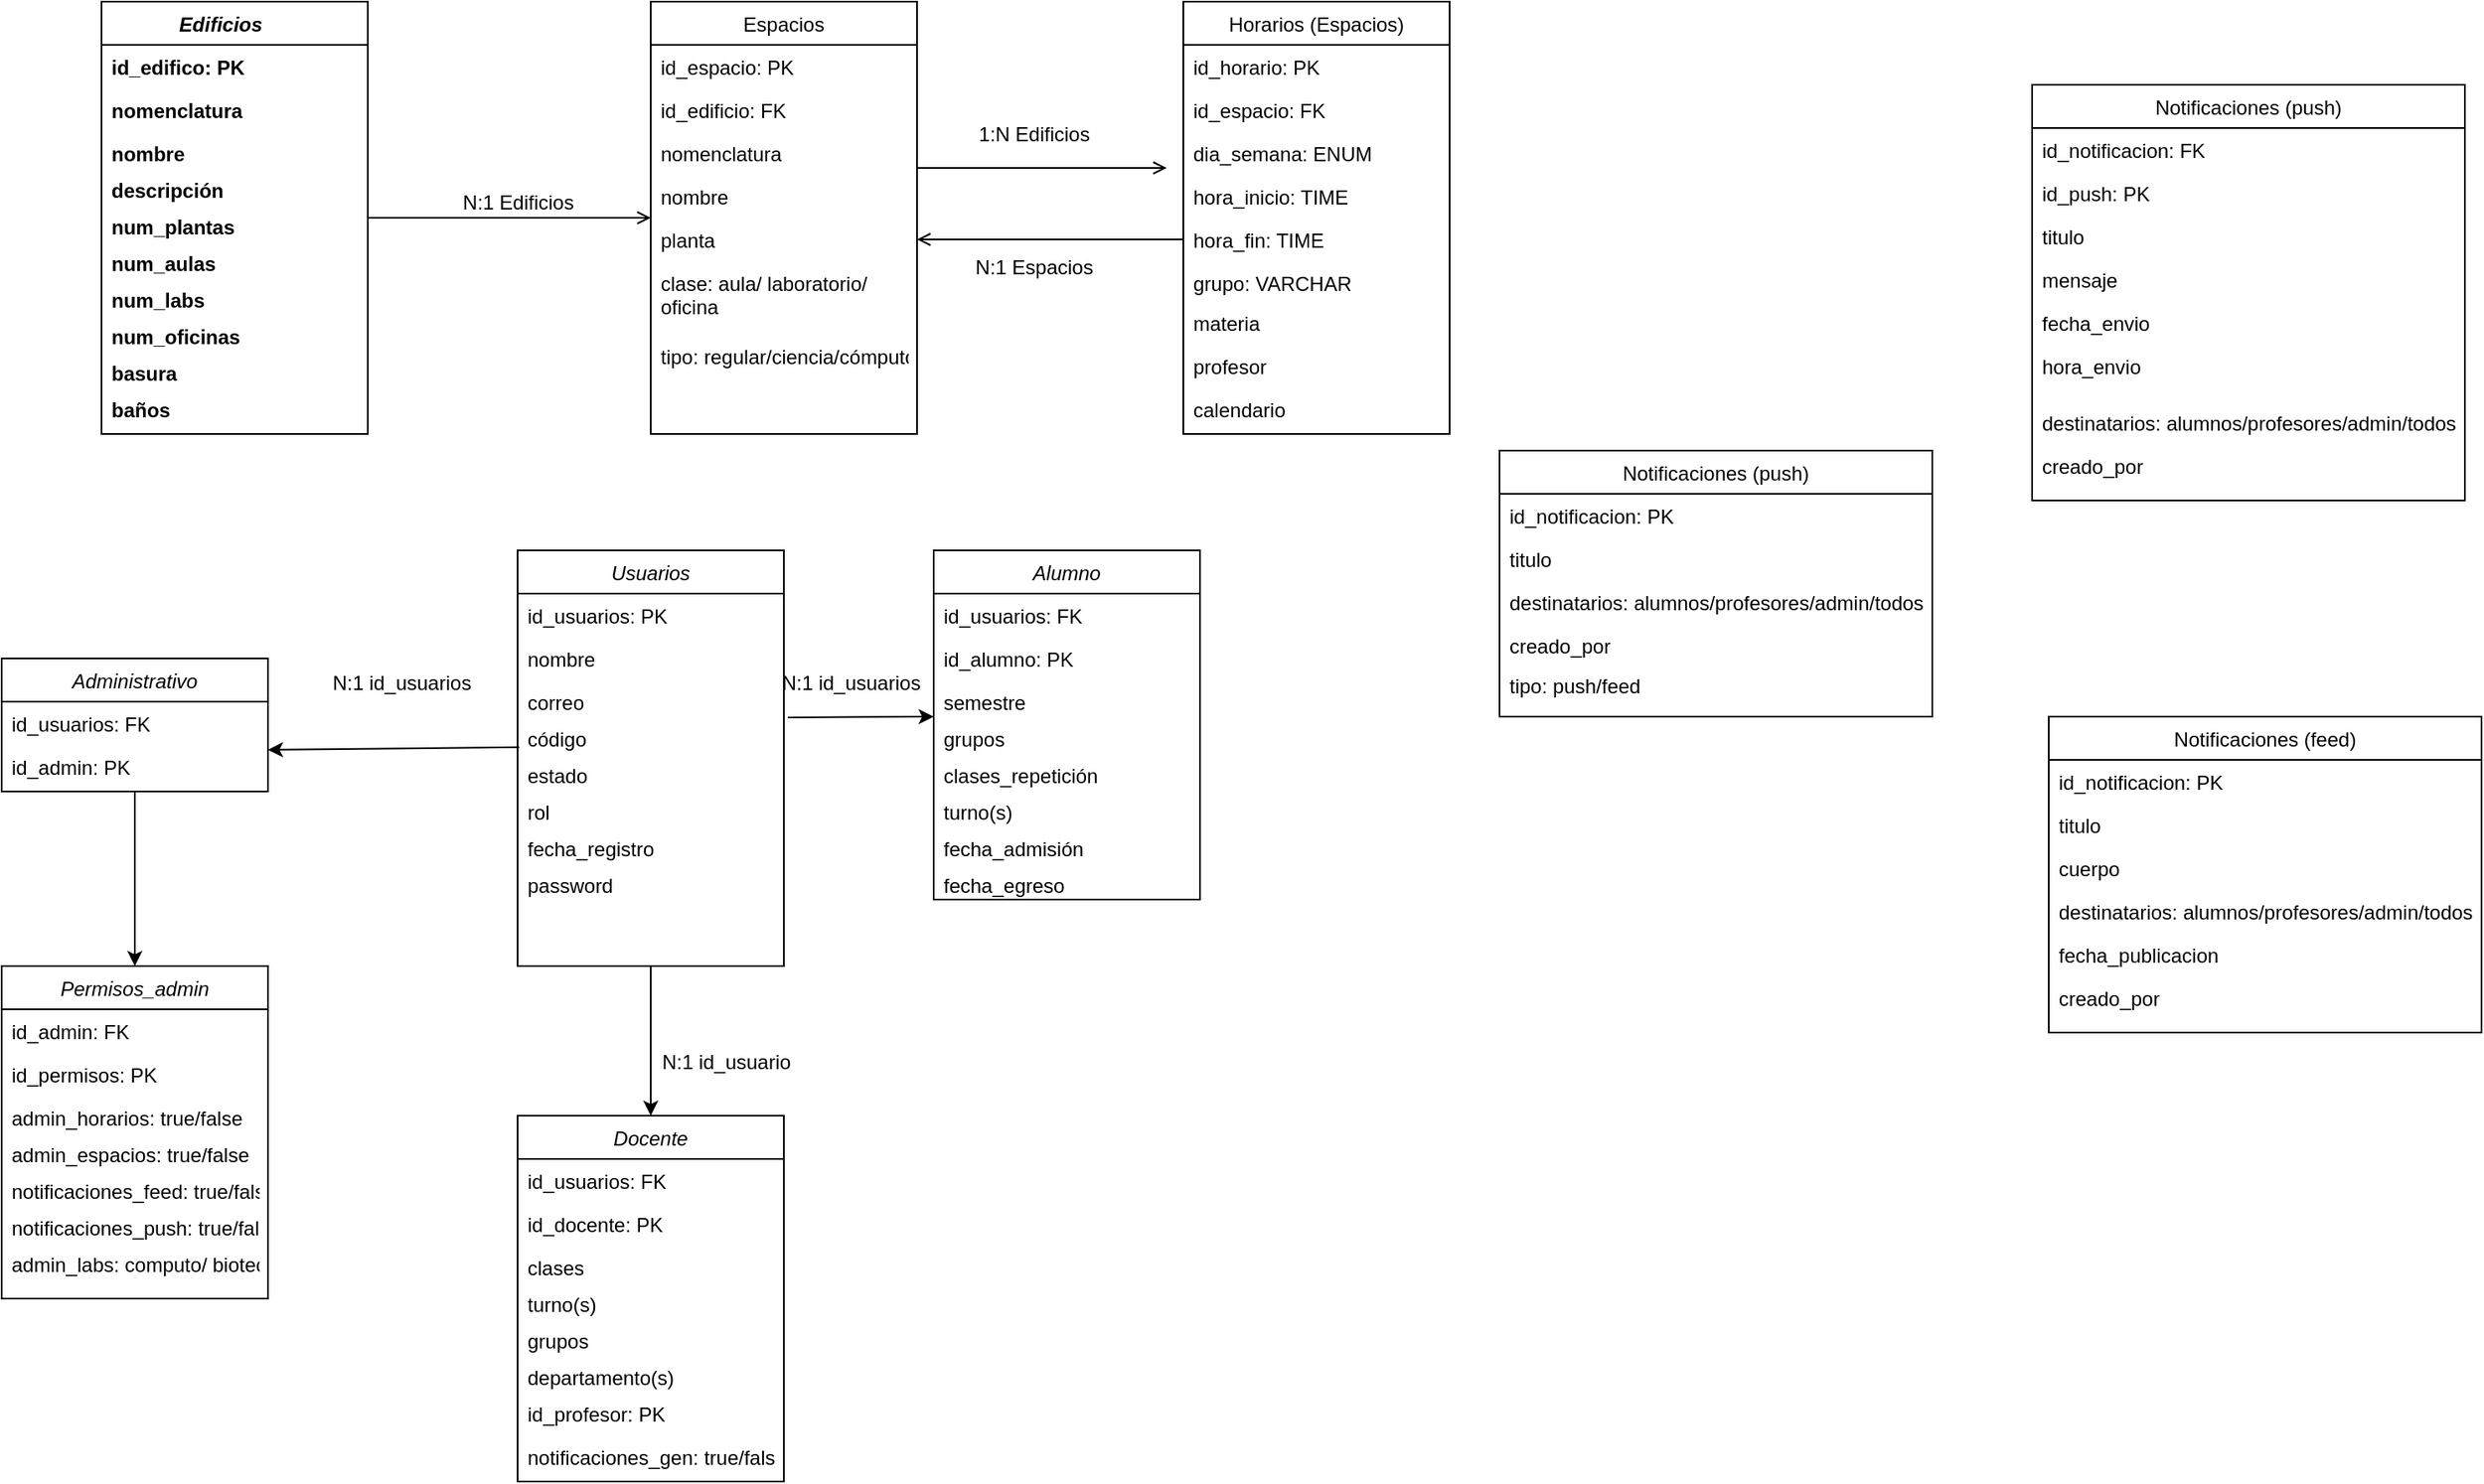 <mxfile version="26.2.14">
  <diagram id="C5RBs43oDa-KdzZeNtuy" name="Page-1">
    <mxGraphModel grid="1" page="1" gridSize="10" guides="1" tooltips="1" connect="1" arrows="1" fold="1" pageScale="1" pageWidth="827" pageHeight="1169" math="0" shadow="0">
      <root>
        <mxCell id="WIyWlLk6GJQsqaUBKTNV-0" />
        <mxCell id="WIyWlLk6GJQsqaUBKTNV-1" parent="WIyWlLk6GJQsqaUBKTNV-0" />
        <mxCell id="zkfFHV4jXpPFQw0GAbJ--0" value="Edificios     " style="swimlane;fontStyle=3;align=center;verticalAlign=top;childLayout=stackLayout;horizontal=1;startSize=26;horizontalStack=0;resizeParent=1;resizeLast=0;collapsible=1;marginBottom=0;rounded=0;shadow=0;strokeWidth=1;" vertex="1" parent="WIyWlLk6GJQsqaUBKTNV-1">
          <mxGeometry x="120" y="70" width="160" height="260" as="geometry">
            <mxRectangle x="230" y="140" width="160" height="26" as="alternateBounds" />
          </mxGeometry>
        </mxCell>
        <mxCell id="zkfFHV4jXpPFQw0GAbJ--1" value="id_edifico: PK" style="text;align=left;verticalAlign=top;spacingLeft=4;spacingRight=4;overflow=hidden;rotatable=0;points=[[0,0.5],[1,0.5]];portConstraint=eastwest;fontStyle=1" vertex="1" parent="zkfFHV4jXpPFQw0GAbJ--0">
          <mxGeometry y="26" width="160" height="26" as="geometry" />
        </mxCell>
        <mxCell id="zkfFHV4jXpPFQw0GAbJ--2" value="nomenclatura" style="text;align=left;verticalAlign=top;spacingLeft=4;spacingRight=4;overflow=hidden;rotatable=0;points=[[0,0.5],[1,0.5]];portConstraint=eastwest;rounded=0;shadow=0;html=0;fontStyle=1" vertex="1" parent="zkfFHV4jXpPFQw0GAbJ--0">
          <mxGeometry y="52" width="160" height="26" as="geometry" />
        </mxCell>
        <mxCell id="zkfFHV4jXpPFQw0GAbJ--3" value="nombre" style="text;align=left;verticalAlign=top;spacingLeft=4;spacingRight=4;overflow=hidden;rotatable=0;points=[[0,0.5],[1,0.5]];portConstraint=eastwest;rounded=0;shadow=0;html=0;fontStyle=1" vertex="1" parent="zkfFHV4jXpPFQw0GAbJ--0">
          <mxGeometry y="78" width="160" height="22" as="geometry" />
        </mxCell>
        <mxCell id="UzbxUtxW1E4UmsD5-xED-0" value="descripción" style="text;align=left;verticalAlign=top;spacingLeft=4;spacingRight=4;overflow=hidden;rotatable=0;points=[[0,0.5],[1,0.5]];portConstraint=eastwest;rounded=0;shadow=0;html=0;fontStyle=1" vertex="1" parent="zkfFHV4jXpPFQw0GAbJ--0">
          <mxGeometry y="100" width="160" height="22" as="geometry" />
        </mxCell>
        <mxCell id="UzbxUtxW1E4UmsD5-xED-1" value="num_plantas" style="text;align=left;verticalAlign=top;spacingLeft=4;spacingRight=4;overflow=hidden;rotatable=0;points=[[0,0.5],[1,0.5]];portConstraint=eastwest;rounded=0;shadow=0;html=0;fontStyle=1" vertex="1" parent="zkfFHV4jXpPFQw0GAbJ--0">
          <mxGeometry y="122" width="160" height="22" as="geometry" />
        </mxCell>
        <mxCell id="UzbxUtxW1E4UmsD5-xED-2" value="num_aulas" style="text;align=left;verticalAlign=top;spacingLeft=4;spacingRight=4;overflow=hidden;rotatable=0;points=[[0,0.5],[1,0.5]];portConstraint=eastwest;rounded=0;shadow=0;html=0;fontStyle=1" vertex="1" parent="zkfFHV4jXpPFQw0GAbJ--0">
          <mxGeometry y="144" width="160" height="22" as="geometry" />
        </mxCell>
        <mxCell id="UzbxUtxW1E4UmsD5-xED-3" value="num_labs" style="text;align=left;verticalAlign=top;spacingLeft=4;spacingRight=4;overflow=hidden;rotatable=0;points=[[0,0.5],[1,0.5]];portConstraint=eastwest;rounded=0;shadow=0;html=0;fontStyle=1" vertex="1" parent="zkfFHV4jXpPFQw0GAbJ--0">
          <mxGeometry y="166" width="160" height="22" as="geometry" />
        </mxCell>
        <mxCell id="UzbxUtxW1E4UmsD5-xED-4" value="num_oficinas" style="text;align=left;verticalAlign=top;spacingLeft=4;spacingRight=4;overflow=hidden;rotatable=0;points=[[0,0.5],[1,0.5]];portConstraint=eastwest;rounded=0;shadow=0;html=0;fontStyle=1" vertex="1" parent="zkfFHV4jXpPFQw0GAbJ--0">
          <mxGeometry y="188" width="160" height="22" as="geometry" />
        </mxCell>
        <mxCell id="UzbxUtxW1E4UmsD5-xED-5" value="basura" style="text;align=left;verticalAlign=top;spacingLeft=4;spacingRight=4;overflow=hidden;rotatable=0;points=[[0,0.5],[1,0.5]];portConstraint=eastwest;rounded=0;shadow=0;html=0;fontStyle=1" vertex="1" parent="zkfFHV4jXpPFQw0GAbJ--0">
          <mxGeometry y="210" width="160" height="22" as="geometry" />
        </mxCell>
        <mxCell id="UzbxUtxW1E4UmsD5-xED-6" value="baños" style="text;align=left;verticalAlign=top;spacingLeft=4;spacingRight=4;overflow=hidden;rotatable=0;points=[[0,0.5],[1,0.5]];portConstraint=eastwest;rounded=0;shadow=0;html=0;fontStyle=1" vertex="1" parent="zkfFHV4jXpPFQw0GAbJ--0">
          <mxGeometry y="232" width="160" height="22" as="geometry" />
        </mxCell>
        <mxCell id="zkfFHV4jXpPFQw0GAbJ--17" value="Espacios" style="swimlane;fontStyle=0;align=center;verticalAlign=top;childLayout=stackLayout;horizontal=1;startSize=26;horizontalStack=0;resizeParent=1;resizeLast=0;collapsible=1;marginBottom=0;rounded=0;shadow=0;strokeWidth=1;" vertex="1" parent="WIyWlLk6GJQsqaUBKTNV-1">
          <mxGeometry x="450" y="70" width="160" height="260" as="geometry">
            <mxRectangle x="550" y="140" width="160" height="26" as="alternateBounds" />
          </mxGeometry>
        </mxCell>
        <mxCell id="zkfFHV4jXpPFQw0GAbJ--18" value="id_espacio: PK" style="text;align=left;verticalAlign=top;spacingLeft=4;spacingRight=4;overflow=hidden;rotatable=0;points=[[0,0.5],[1,0.5]];portConstraint=eastwest;" vertex="1" parent="zkfFHV4jXpPFQw0GAbJ--17">
          <mxGeometry y="26" width="160" height="26" as="geometry" />
        </mxCell>
        <mxCell id="zkfFHV4jXpPFQw0GAbJ--19" value="id_edificio: FK" style="text;align=left;verticalAlign=top;spacingLeft=4;spacingRight=4;overflow=hidden;rotatable=0;points=[[0,0.5],[1,0.5]];portConstraint=eastwest;rounded=0;shadow=0;html=0;" vertex="1" parent="zkfFHV4jXpPFQw0GAbJ--17">
          <mxGeometry y="52" width="160" height="26" as="geometry" />
        </mxCell>
        <mxCell id="zkfFHV4jXpPFQw0GAbJ--20" value="nomenclatura" style="text;align=left;verticalAlign=top;spacingLeft=4;spacingRight=4;overflow=hidden;rotatable=0;points=[[0,0.5],[1,0.5]];portConstraint=eastwest;rounded=0;shadow=0;html=0;" vertex="1" parent="zkfFHV4jXpPFQw0GAbJ--17">
          <mxGeometry y="78" width="160" height="26" as="geometry" />
        </mxCell>
        <mxCell id="zkfFHV4jXpPFQw0GAbJ--21" value="nombre" style="text;align=left;verticalAlign=top;spacingLeft=4;spacingRight=4;overflow=hidden;rotatable=0;points=[[0,0.5],[1,0.5]];portConstraint=eastwest;rounded=0;shadow=0;html=0;" vertex="1" parent="zkfFHV4jXpPFQw0GAbJ--17">
          <mxGeometry y="104" width="160" height="26" as="geometry" />
        </mxCell>
        <mxCell id="zkfFHV4jXpPFQw0GAbJ--22" value="planta" style="text;align=left;verticalAlign=top;spacingLeft=4;spacingRight=4;overflow=hidden;rotatable=0;points=[[0,0.5],[1,0.5]];portConstraint=eastwest;rounded=0;shadow=0;html=0;" vertex="1" parent="zkfFHV4jXpPFQw0GAbJ--17">
          <mxGeometry y="130" width="160" height="26" as="geometry" />
        </mxCell>
        <mxCell id="zkfFHV4jXpPFQw0GAbJ--24" value="clase: aula/ laboratorio/ &#xa;oficina" style="text;align=left;verticalAlign=top;spacingLeft=4;spacingRight=4;overflow=hidden;rotatable=0;points=[[0,0.5],[1,0.5]];portConstraint=eastwest;" vertex="1" parent="zkfFHV4jXpPFQw0GAbJ--17">
          <mxGeometry y="156" width="160" height="44" as="geometry" />
        </mxCell>
        <mxCell id="zkfFHV4jXpPFQw0GAbJ--25" value="tipo: regular/ciencia/cómputo/etc" style="text;align=left;verticalAlign=top;spacingLeft=4;spacingRight=4;overflow=hidden;rotatable=0;points=[[0,0.5],[1,0.5]];portConstraint=eastwest;" vertex="1" parent="zkfFHV4jXpPFQw0GAbJ--17">
          <mxGeometry y="200" width="160" height="26" as="geometry" />
        </mxCell>
        <mxCell id="zkfFHV4jXpPFQw0GAbJ--26" value="" style="endArrow=open;shadow=0;strokeWidth=1;rounded=0;curved=0;endFill=1;edgeStyle=elbowEdgeStyle;elbow=vertical;" edge="1" parent="WIyWlLk6GJQsqaUBKTNV-1" source="zkfFHV4jXpPFQw0GAbJ--0" target="zkfFHV4jXpPFQw0GAbJ--17">
          <mxGeometry x="0.5" y="41" relative="1" as="geometry">
            <mxPoint x="380" y="192" as="sourcePoint" />
            <mxPoint x="540" y="192" as="targetPoint" />
            <mxPoint x="-40" y="32" as="offset" />
          </mxGeometry>
        </mxCell>
        <mxCell id="zkfFHV4jXpPFQw0GAbJ--29" value="N:1 Edificios" style="text;html=1;resizable=0;points=[];;align=center;verticalAlign=middle;labelBackgroundColor=none;rounded=0;shadow=0;strokeWidth=1;fontSize=12;" vertex="1" connectable="0" parent="zkfFHV4jXpPFQw0GAbJ--26">
          <mxGeometry x="0.5" y="49" relative="1" as="geometry">
            <mxPoint x="-38" y="40" as="offset" />
          </mxGeometry>
        </mxCell>
        <mxCell id="UzbxUtxW1E4UmsD5-xED-7" value="1:N Edificios" style="text;html=1;resizable=0;points=[];;align=center;verticalAlign=middle;labelBackgroundColor=none;rounded=0;shadow=0;strokeWidth=1;fontSize=12;" vertex="1" connectable="0" parent="WIyWlLk6GJQsqaUBKTNV-1">
          <mxGeometry x="679.998" y="150" as="geometry" />
        </mxCell>
        <mxCell id="UzbxUtxW1E4UmsD5-xED-8" value="Horarios (Espacios)" style="swimlane;fontStyle=0;align=center;verticalAlign=top;childLayout=stackLayout;horizontal=1;startSize=26;horizontalStack=0;resizeParent=1;resizeLast=0;collapsible=1;marginBottom=0;rounded=0;shadow=0;strokeWidth=1;" vertex="1" parent="WIyWlLk6GJQsqaUBKTNV-1">
          <mxGeometry x="770" y="70" width="160" height="260" as="geometry">
            <mxRectangle x="550" y="140" width="160" height="26" as="alternateBounds" />
          </mxGeometry>
        </mxCell>
        <mxCell id="UzbxUtxW1E4UmsD5-xED-9" value="id_horario: PK" style="text;align=left;verticalAlign=top;spacingLeft=4;spacingRight=4;overflow=hidden;rotatable=0;points=[[0,0.5],[1,0.5]];portConstraint=eastwest;" vertex="1" parent="UzbxUtxW1E4UmsD5-xED-8">
          <mxGeometry y="26" width="160" height="26" as="geometry" />
        </mxCell>
        <mxCell id="UzbxUtxW1E4UmsD5-xED-10" value="id_espacio: FK" style="text;align=left;verticalAlign=top;spacingLeft=4;spacingRight=4;overflow=hidden;rotatable=0;points=[[0,0.5],[1,0.5]];portConstraint=eastwest;rounded=0;shadow=0;html=0;" vertex="1" parent="UzbxUtxW1E4UmsD5-xED-8">
          <mxGeometry y="52" width="160" height="26" as="geometry" />
        </mxCell>
        <mxCell id="UzbxUtxW1E4UmsD5-xED-11" value="dia_semana: ENUM " style="text;align=left;verticalAlign=top;spacingLeft=4;spacingRight=4;overflow=hidden;rotatable=0;points=[[0,0.5],[1,0.5]];portConstraint=eastwest;rounded=0;shadow=0;html=0;" vertex="1" parent="UzbxUtxW1E4UmsD5-xED-8">
          <mxGeometry y="78" width="160" height="26" as="geometry" />
        </mxCell>
        <mxCell id="UzbxUtxW1E4UmsD5-xED-12" value="hora_inicio: TIME" style="text;align=left;verticalAlign=top;spacingLeft=4;spacingRight=4;overflow=hidden;rotatable=0;points=[[0,0.5],[1,0.5]];portConstraint=eastwest;rounded=0;shadow=0;html=0;" vertex="1" parent="UzbxUtxW1E4UmsD5-xED-8">
          <mxGeometry y="104" width="160" height="26" as="geometry" />
        </mxCell>
        <mxCell id="UzbxUtxW1E4UmsD5-xED-13" value="hora_fin: TIME" style="text;align=left;verticalAlign=top;spacingLeft=4;spacingRight=4;overflow=hidden;rotatable=0;points=[[0,0.5],[1,0.5]];portConstraint=eastwest;rounded=0;shadow=0;html=0;" vertex="1" parent="UzbxUtxW1E4UmsD5-xED-8">
          <mxGeometry y="130" width="160" height="26" as="geometry" />
        </mxCell>
        <mxCell id="UzbxUtxW1E4UmsD5-xED-14" value="grupo: VARCHAR" style="text;align=left;verticalAlign=top;spacingLeft=4;spacingRight=4;overflow=hidden;rotatable=0;points=[[0,0.5],[1,0.5]];portConstraint=eastwest;" vertex="1" parent="UzbxUtxW1E4UmsD5-xED-8">
          <mxGeometry y="156" width="160" height="24" as="geometry" />
        </mxCell>
        <mxCell id="UzbxUtxW1E4UmsD5-xED-15" value="materia" style="text;align=left;verticalAlign=top;spacingLeft=4;spacingRight=4;overflow=hidden;rotatable=0;points=[[0,0.5],[1,0.5]];portConstraint=eastwest;" vertex="1" parent="UzbxUtxW1E4UmsD5-xED-8">
          <mxGeometry y="180" width="160" height="26" as="geometry" />
        </mxCell>
        <mxCell id="UzbxUtxW1E4UmsD5-xED-16" value="profesor" style="text;align=left;verticalAlign=top;spacingLeft=4;spacingRight=4;overflow=hidden;rotatable=1;points=[[0,0.5],[1,0.5]];portConstraint=eastwest;movable=1;resizable=1;deletable=1;editable=1;locked=0;connectable=1;" vertex="1" parent="UzbxUtxW1E4UmsD5-xED-8">
          <mxGeometry y="206" width="160" height="26" as="geometry" />
        </mxCell>
        <mxCell id="UzbxUtxW1E4UmsD5-xED-34" value="calendario" style="text;align=left;verticalAlign=top;spacingLeft=4;spacingRight=4;overflow=hidden;rotatable=0;points=[[0,0.5],[1,0.5]];portConstraint=eastwest;" vertex="1" parent="UzbxUtxW1E4UmsD5-xED-8">
          <mxGeometry y="232" width="160" height="26" as="geometry" />
        </mxCell>
        <mxCell id="UzbxUtxW1E4UmsD5-xED-18" value="" style="endArrow=open;shadow=0;strokeWidth=1;rounded=0;curved=0;endFill=1;edgeStyle=elbowEdgeStyle;elbow=vertical;" edge="1" parent="WIyWlLk6GJQsqaUBKTNV-1">
          <mxGeometry x="0.5" y="41" relative="1" as="geometry">
            <mxPoint x="610" y="170" as="sourcePoint" />
            <mxPoint x="760" y="170" as="targetPoint" />
            <mxPoint x="-40" y="32" as="offset" />
          </mxGeometry>
        </mxCell>
        <mxCell id="UzbxUtxW1E4UmsD5-xED-20" value="" style="endArrow=open;shadow=0;strokeWidth=1;rounded=0;curved=0;endFill=1;edgeStyle=elbowEdgeStyle;elbow=vertical;exitX=0;exitY=0.5;exitDx=0;exitDy=0;entryX=1;entryY=0.5;entryDx=0;entryDy=0;" edge="1" parent="WIyWlLk6GJQsqaUBKTNV-1" source="UzbxUtxW1E4UmsD5-xED-13" target="zkfFHV4jXpPFQw0GAbJ--22">
          <mxGeometry x="0.5" y="41" relative="1" as="geometry">
            <mxPoint x="730" y="210" as="sourcePoint" />
            <mxPoint x="620" y="220" as="targetPoint" />
            <mxPoint x="-40" y="32" as="offset" />
          </mxGeometry>
        </mxCell>
        <mxCell id="UzbxUtxW1E4UmsD5-xED-21" value="N:1 Espacios" style="text;html=1;resizable=0;points=[];;align=center;verticalAlign=middle;labelBackgroundColor=none;rounded=0;shadow=0;strokeWidth=1;fontSize=12;" vertex="1" connectable="0" parent="WIyWlLk6GJQsqaUBKTNV-1">
          <mxGeometry x="679.998" y="230" as="geometry" />
        </mxCell>
        <mxCell id="UzbxUtxW1E4UmsD5-xED-22" value="Usuarios" style="swimlane;fontStyle=2;align=center;verticalAlign=top;childLayout=stackLayout;horizontal=1;startSize=26;horizontalStack=0;resizeParent=1;resizeLast=0;collapsible=1;marginBottom=0;rounded=0;shadow=0;strokeWidth=1;" vertex="1" parent="WIyWlLk6GJQsqaUBKTNV-1">
          <mxGeometry x="370" y="400" width="160" height="250" as="geometry">
            <mxRectangle x="230" y="140" width="160" height="26" as="alternateBounds" />
          </mxGeometry>
        </mxCell>
        <mxCell id="UzbxUtxW1E4UmsD5-xED-23" value="id_usuarios: PK" style="text;align=left;verticalAlign=top;spacingLeft=4;spacingRight=4;overflow=hidden;rotatable=0;points=[[0,0.5],[1,0.5]];portConstraint=eastwest;" vertex="1" parent="UzbxUtxW1E4UmsD5-xED-22">
          <mxGeometry y="26" width="160" height="26" as="geometry" />
        </mxCell>
        <mxCell id="UzbxUtxW1E4UmsD5-xED-24" value="nombre    " style="text;align=left;verticalAlign=top;spacingLeft=4;spacingRight=4;overflow=hidden;rotatable=0;points=[[0,0.5],[1,0.5]];portConstraint=eastwest;rounded=0;shadow=0;html=0;" vertex="1" parent="UzbxUtxW1E4UmsD5-xED-22">
          <mxGeometry y="52" width="160" height="26" as="geometry" />
        </mxCell>
        <mxCell id="UzbxUtxW1E4UmsD5-xED-25" value="correo" style="text;align=left;verticalAlign=top;spacingLeft=4;spacingRight=4;overflow=hidden;rotatable=0;points=[[0,0.5],[1,0.5]];portConstraint=eastwest;rounded=0;shadow=0;html=0;" vertex="1" parent="UzbxUtxW1E4UmsD5-xED-22">
          <mxGeometry y="78" width="160" height="22" as="geometry" />
        </mxCell>
        <mxCell id="UzbxUtxW1E4UmsD5-xED-26" value="código" style="text;align=left;verticalAlign=top;spacingLeft=4;spacingRight=4;overflow=hidden;rotatable=0;points=[[0,0.5],[1,0.5]];portConstraint=eastwest;rounded=0;shadow=0;html=0;" vertex="1" parent="UzbxUtxW1E4UmsD5-xED-22">
          <mxGeometry y="100" width="160" height="22" as="geometry" />
        </mxCell>
        <mxCell id="UzbxUtxW1E4UmsD5-xED-27" value="estado" style="text;align=left;verticalAlign=top;spacingLeft=4;spacingRight=4;overflow=hidden;rotatable=0;points=[[0,0.5],[1,0.5]];portConstraint=eastwest;rounded=0;shadow=0;html=0;" vertex="1" parent="UzbxUtxW1E4UmsD5-xED-22">
          <mxGeometry y="122" width="160" height="22" as="geometry" />
        </mxCell>
        <mxCell id="UzbxUtxW1E4UmsD5-xED-28" value="rol" style="text;align=left;verticalAlign=top;spacingLeft=4;spacingRight=4;overflow=hidden;rotatable=0;points=[[0,0.5],[1,0.5]];portConstraint=eastwest;rounded=0;shadow=0;html=0;" vertex="1" parent="UzbxUtxW1E4UmsD5-xED-22">
          <mxGeometry y="144" width="160" height="22" as="geometry" />
        </mxCell>
        <mxCell id="ggKfLqSiOxJoNsE2OGWO-15" value="fecha_registro" style="text;align=left;verticalAlign=top;spacingLeft=4;spacingRight=4;overflow=hidden;rotatable=0;points=[[0,0.5],[1,0.5]];portConstraint=eastwest;rounded=0;shadow=0;html=0;" vertex="1" parent="UzbxUtxW1E4UmsD5-xED-22">
          <mxGeometry y="166" width="160" height="22" as="geometry" />
        </mxCell>
        <mxCell id="EO1S_kPOJmh8tBOi-wkg-42" value="password" style="text;align=left;verticalAlign=top;spacingLeft=4;spacingRight=4;overflow=hidden;rotatable=0;points=[[0,0.5],[1,0.5]];portConstraint=eastwest;rounded=0;shadow=0;html=0;" vertex="1" parent="UzbxUtxW1E4UmsD5-xED-22">
          <mxGeometry y="188" width="160" height="22" as="geometry" />
        </mxCell>
        <mxCell id="ggKfLqSiOxJoNsE2OGWO-1" value="Alumno" style="swimlane;fontStyle=2;align=center;verticalAlign=top;childLayout=stackLayout;horizontal=1;startSize=26;horizontalStack=0;resizeParent=1;resizeLast=0;collapsible=1;marginBottom=0;rounded=0;shadow=0;strokeWidth=1;" vertex="1" parent="WIyWlLk6GJQsqaUBKTNV-1">
          <mxGeometry x="620" y="400" width="160" height="210" as="geometry">
            <mxRectangle x="230" y="140" width="160" height="26" as="alternateBounds" />
          </mxGeometry>
        </mxCell>
        <mxCell id="ggKfLqSiOxJoNsE2OGWO-2" value="id_usuarios: FK" style="text;align=left;verticalAlign=top;spacingLeft=4;spacingRight=4;overflow=hidden;rotatable=0;points=[[0,0.5],[1,0.5]];portConstraint=eastwest;" vertex="1" parent="ggKfLqSiOxJoNsE2OGWO-1">
          <mxGeometry y="26" width="160" height="26" as="geometry" />
        </mxCell>
        <mxCell id="ggKfLqSiOxJoNsE2OGWO-3" value="id_alumno: PK" style="text;align=left;verticalAlign=top;spacingLeft=4;spacingRight=4;overflow=hidden;rotatable=0;points=[[0,0.5],[1,0.5]];portConstraint=eastwest;rounded=0;shadow=0;html=0;" vertex="1" parent="ggKfLqSiOxJoNsE2OGWO-1">
          <mxGeometry y="52" width="160" height="26" as="geometry" />
        </mxCell>
        <mxCell id="ggKfLqSiOxJoNsE2OGWO-4" value="semestre" style="text;align=left;verticalAlign=top;spacingLeft=4;spacingRight=4;overflow=hidden;rotatable=0;points=[[0,0.5],[1,0.5]];portConstraint=eastwest;rounded=0;shadow=0;html=0;" vertex="1" parent="ggKfLqSiOxJoNsE2OGWO-1">
          <mxGeometry y="78" width="160" height="22" as="geometry" />
        </mxCell>
        <mxCell id="ggKfLqSiOxJoNsE2OGWO-17" value="grupos" style="text;align=left;verticalAlign=top;spacingLeft=4;spacingRight=4;overflow=hidden;rotatable=0;points=[[0,0.5],[1,0.5]];portConstraint=eastwest;rounded=0;shadow=0;html=0;" vertex="1" parent="ggKfLqSiOxJoNsE2OGWO-1">
          <mxGeometry y="100" width="160" height="22" as="geometry" />
        </mxCell>
        <mxCell id="ggKfLqSiOxJoNsE2OGWO-5" value="clases_repetición" style="text;align=left;verticalAlign=top;spacingLeft=4;spacingRight=4;overflow=hidden;rotatable=0;points=[[0,0.5],[1,0.5]];portConstraint=eastwest;rounded=0;shadow=0;html=0;" vertex="1" parent="ggKfLqSiOxJoNsE2OGWO-1">
          <mxGeometry y="122" width="160" height="22" as="geometry" />
        </mxCell>
        <mxCell id="ggKfLqSiOxJoNsE2OGWO-6" value="turno(s)" style="text;align=left;verticalAlign=top;spacingLeft=4;spacingRight=4;overflow=hidden;rotatable=0;points=[[0,0.5],[1,0.5]];portConstraint=eastwest;rounded=0;shadow=0;html=0;" vertex="1" parent="ggKfLqSiOxJoNsE2OGWO-1">
          <mxGeometry y="144" width="160" height="22" as="geometry" />
        </mxCell>
        <mxCell id="ggKfLqSiOxJoNsE2OGWO-7" value="fecha_admisión" style="text;align=left;verticalAlign=top;spacingLeft=4;spacingRight=4;overflow=hidden;rotatable=0;points=[[0,0.5],[1,0.5]];portConstraint=eastwest;rounded=0;shadow=0;html=0;" vertex="1" parent="ggKfLqSiOxJoNsE2OGWO-1">
          <mxGeometry y="166" width="160" height="22" as="geometry" />
        </mxCell>
        <mxCell id="ggKfLqSiOxJoNsE2OGWO-16" value="fecha_egreso" style="text;align=left;verticalAlign=top;spacingLeft=4;spacingRight=4;overflow=hidden;rotatable=0;points=[[0,0.5],[1,0.5]];portConstraint=eastwest;rounded=0;shadow=0;html=0;" vertex="1" parent="ggKfLqSiOxJoNsE2OGWO-1">
          <mxGeometry y="188" width="160" height="22" as="geometry" />
        </mxCell>
        <mxCell id="ggKfLqSiOxJoNsE2OGWO-18" value="" style="endArrow=classic;html=1;rounded=0;exitX=1.015;exitY=0.022;exitDx=0;exitDy=0;exitPerimeter=0;" edge="1" parent="WIyWlLk6GJQsqaUBKTNV-1" source="UzbxUtxW1E4UmsD5-xED-26">
          <mxGeometry width="50" height="50" relative="1" as="geometry">
            <mxPoint x="600" y="550" as="sourcePoint" />
            <mxPoint x="620" y="500" as="targetPoint" />
          </mxGeometry>
        </mxCell>
        <mxCell id="ggKfLqSiOxJoNsE2OGWO-19" value="N:1 id_usuarios" style="text;html=1;resizable=0;points=[];;align=center;verticalAlign=middle;labelBackgroundColor=none;rounded=0;shadow=0;strokeWidth=1;fontSize=12;" connectable="0" vertex="1" parent="WIyWlLk6GJQsqaUBKTNV-1">
          <mxGeometry x="569.996" y="479.997" as="geometry" />
        </mxCell>
        <mxCell id="EO1S_kPOJmh8tBOi-wkg-0" value="Docente" style="swimlane;fontStyle=2;align=center;verticalAlign=top;childLayout=stackLayout;horizontal=1;startSize=26;horizontalStack=0;resizeParent=1;resizeLast=0;collapsible=1;marginBottom=0;rounded=0;shadow=0;strokeWidth=1;" vertex="1" parent="WIyWlLk6GJQsqaUBKTNV-1">
          <mxGeometry x="370" y="740" width="160" height="220" as="geometry">
            <mxRectangle x="230" y="140" width="160" height="26" as="alternateBounds" />
          </mxGeometry>
        </mxCell>
        <mxCell id="EO1S_kPOJmh8tBOi-wkg-18" value="id_usuarios: FK" style="text;align=left;verticalAlign=top;spacingLeft=4;spacingRight=4;overflow=hidden;rotatable=0;points=[[0,0.5],[1,0.5]];portConstraint=eastwest;" vertex="1" parent="EO1S_kPOJmh8tBOi-wkg-0">
          <mxGeometry y="26" width="160" height="26" as="geometry" />
        </mxCell>
        <mxCell id="EO1S_kPOJmh8tBOi-wkg-1" value="id_docente: PK" style="text;align=left;verticalAlign=top;spacingLeft=4;spacingRight=4;overflow=hidden;rotatable=0;points=[[0,0.5],[1,0.5]];portConstraint=eastwest;" vertex="1" parent="EO1S_kPOJmh8tBOi-wkg-0">
          <mxGeometry y="52" width="160" height="26" as="geometry" />
        </mxCell>
        <mxCell id="EO1S_kPOJmh8tBOi-wkg-5" value="clases" style="text;align=left;verticalAlign=top;spacingLeft=4;spacingRight=4;overflow=hidden;rotatable=0;points=[[0,0.5],[1,0.5]];portConstraint=eastwest;rounded=0;shadow=0;html=0;" vertex="1" parent="EO1S_kPOJmh8tBOi-wkg-0">
          <mxGeometry y="78" width="160" height="22" as="geometry" />
        </mxCell>
        <mxCell id="EO1S_kPOJmh8tBOi-wkg-6" value="turno(s)" style="text;align=left;verticalAlign=top;spacingLeft=4;spacingRight=4;overflow=hidden;rotatable=0;points=[[0,0.5],[1,0.5]];portConstraint=eastwest;rounded=0;shadow=0;html=0;" vertex="1" parent="EO1S_kPOJmh8tBOi-wkg-0">
          <mxGeometry y="100" width="160" height="22" as="geometry" />
        </mxCell>
        <mxCell id="EO1S_kPOJmh8tBOi-wkg-4" value="grupos" style="text;align=left;verticalAlign=top;spacingLeft=4;spacingRight=4;overflow=hidden;rotatable=0;points=[[0,0.5],[1,0.5]];portConstraint=eastwest;rounded=0;shadow=0;html=0;" vertex="1" parent="EO1S_kPOJmh8tBOi-wkg-0">
          <mxGeometry y="122" width="160" height="22" as="geometry" />
        </mxCell>
        <mxCell id="EO1S_kPOJmh8tBOi-wkg-3" value="departamento(s)" style="text;align=left;verticalAlign=top;spacingLeft=4;spacingRight=4;overflow=hidden;rotatable=0;points=[[0,0.5],[1,0.5]];portConstraint=eastwest;rounded=0;shadow=0;html=0;" vertex="1" parent="EO1S_kPOJmh8tBOi-wkg-0">
          <mxGeometry y="144" width="160" height="22" as="geometry" />
        </mxCell>
        <mxCell id="EO1S_kPOJmh8tBOi-wkg-2" value="id_profesor: PK" style="text;align=left;verticalAlign=top;spacingLeft=4;spacingRight=4;overflow=hidden;rotatable=0;points=[[0,0.5],[1,0.5]];portConstraint=eastwest;rounded=0;shadow=0;html=0;" vertex="1" parent="EO1S_kPOJmh8tBOi-wkg-0">
          <mxGeometry y="166" width="160" height="26" as="geometry" />
        </mxCell>
        <mxCell id="EO1S_kPOJmh8tBOi-wkg-23" value="notificaciones_gen: true/false " style="text;align=left;verticalAlign=top;spacingLeft=4;spacingRight=4;overflow=hidden;rotatable=0;points=[[0,0.5],[1,0.5]];portConstraint=eastwest;rounded=0;shadow=0;html=0;" vertex="1" parent="EO1S_kPOJmh8tBOi-wkg-0">
          <mxGeometry y="192" width="160" height="22" as="geometry" />
        </mxCell>
        <mxCell id="EO1S_kPOJmh8tBOi-wkg-9" value="" style="endArrow=classic;html=1;rounded=0;exitX=0.5;exitY=1;exitDx=0;exitDy=0;entryX=0.5;entryY=0;entryDx=0;entryDy=0;" edge="1" parent="WIyWlLk6GJQsqaUBKTNV-1" source="UzbxUtxW1E4UmsD5-xED-22" target="EO1S_kPOJmh8tBOi-wkg-0">
          <mxGeometry width="50" height="50" relative="1" as="geometry">
            <mxPoint x="400" y="690" as="sourcePoint" />
            <mxPoint x="450" y="660" as="targetPoint" />
          </mxGeometry>
        </mxCell>
        <mxCell id="EO1S_kPOJmh8tBOi-wkg-10" value="N:1 id_usuario" style="text;html=1;resizable=0;points=[];;align=center;verticalAlign=middle;labelBackgroundColor=none;rounded=0;shadow=0;strokeWidth=1;fontSize=12;" connectable="0" vertex="1" parent="WIyWlLk6GJQsqaUBKTNV-1">
          <mxGeometry x="489.996" y="709.997" as="geometry">
            <mxPoint x="5" y="-2" as="offset" />
          </mxGeometry>
        </mxCell>
        <mxCell id="EO1S_kPOJmh8tBOi-wkg-11" value="Permisos_admin" style="swimlane;fontStyle=2;align=center;verticalAlign=top;childLayout=stackLayout;horizontal=1;startSize=26;horizontalStack=0;resizeParent=1;resizeLast=0;collapsible=1;marginBottom=0;rounded=0;shadow=0;strokeWidth=1;" vertex="1" parent="WIyWlLk6GJQsqaUBKTNV-1">
          <mxGeometry x="60" y="650" width="160" height="200" as="geometry">
            <mxRectangle x="230" y="140" width="160" height="26" as="alternateBounds" />
          </mxGeometry>
        </mxCell>
        <mxCell id="EO1S_kPOJmh8tBOi-wkg-19" value="id_admin: FK" style="text;align=left;verticalAlign=top;spacingLeft=4;spacingRight=4;overflow=hidden;rotatable=0;points=[[0,0.5],[1,0.5]];portConstraint=eastwest;" vertex="1" parent="EO1S_kPOJmh8tBOi-wkg-11">
          <mxGeometry y="26" width="160" height="26" as="geometry" />
        </mxCell>
        <mxCell id="EO1S_kPOJmh8tBOi-wkg-12" value="id_permisos: PK" style="text;align=left;verticalAlign=top;spacingLeft=4;spacingRight=4;overflow=hidden;rotatable=0;points=[[0,0.5],[1,0.5]];portConstraint=eastwest;" vertex="1" parent="EO1S_kPOJmh8tBOi-wkg-11">
          <mxGeometry y="52" width="160" height="26" as="geometry" />
        </mxCell>
        <mxCell id="EO1S_kPOJmh8tBOi-wkg-17" value="admin_horarios: true/false" style="text;align=left;verticalAlign=top;spacingLeft=4;spacingRight=4;overflow=hidden;rotatable=0;points=[[0,0.5],[1,0.5]];portConstraint=eastwest;rounded=0;shadow=0;html=0;" vertex="1" parent="EO1S_kPOJmh8tBOi-wkg-11">
          <mxGeometry y="78" width="160" height="22" as="geometry" />
        </mxCell>
        <mxCell id="EO1S_kPOJmh8tBOi-wkg-25" value="admin_espacios: true/false" style="text;align=left;verticalAlign=top;spacingLeft=4;spacingRight=4;overflow=hidden;rotatable=0;points=[[0,0.5],[1,0.5]];portConstraint=eastwest;rounded=0;shadow=0;html=0;" vertex="1" parent="EO1S_kPOJmh8tBOi-wkg-11">
          <mxGeometry y="100" width="160" height="22" as="geometry" />
        </mxCell>
        <mxCell id="EO1S_kPOJmh8tBOi-wkg-15" value="notificaciones_feed: true/false " style="text;align=left;verticalAlign=top;spacingLeft=4;spacingRight=4;overflow=hidden;rotatable=0;points=[[0,0.5],[1,0.5]];portConstraint=eastwest;rounded=0;shadow=0;html=0;" vertex="1" parent="EO1S_kPOJmh8tBOi-wkg-11">
          <mxGeometry y="122" width="160" height="22" as="geometry" />
        </mxCell>
        <mxCell id="T7zW5SsJ8ZQnyk9p5p-A-32" value="notificaciones_push: true/false " style="text;align=left;verticalAlign=top;spacingLeft=4;spacingRight=4;overflow=hidden;rotatable=0;points=[[0,0.5],[1,0.5]];portConstraint=eastwest;rounded=0;shadow=0;html=0;" vertex="1" parent="EO1S_kPOJmh8tBOi-wkg-11">
          <mxGeometry y="144" width="160" height="22" as="geometry" />
        </mxCell>
        <mxCell id="EO1S_kPOJmh8tBOi-wkg-16" value="admin_labs: computo/ biotec" style="text;align=left;verticalAlign=top;spacingLeft=4;spacingRight=4;overflow=hidden;rotatable=0;points=[[0,0.5],[1,0.5]];portConstraint=eastwest;rounded=0;shadow=0;html=0;" vertex="1" parent="EO1S_kPOJmh8tBOi-wkg-11">
          <mxGeometry y="166" width="160" height="22" as="geometry" />
        </mxCell>
        <mxCell id="EO1S_kPOJmh8tBOi-wkg-22" value="N:1 id_usuarios" style="text;html=1;resizable=0;points=[];;align=center;verticalAlign=middle;labelBackgroundColor=none;rounded=0;shadow=0;strokeWidth=1;fontSize=12;" connectable="0" vertex="1" parent="WIyWlLk6GJQsqaUBKTNV-1">
          <mxGeometry x="299.996" y="479.997" as="geometry" />
        </mxCell>
        <mxCell id="EO1S_kPOJmh8tBOi-wkg-34" value="Administrativo" style="swimlane;fontStyle=2;align=center;verticalAlign=top;childLayout=stackLayout;horizontal=1;startSize=26;horizontalStack=0;resizeParent=1;resizeLast=0;collapsible=1;marginBottom=0;rounded=0;shadow=0;strokeWidth=1;" vertex="1" parent="WIyWlLk6GJQsqaUBKTNV-1">
          <mxGeometry x="60" y="465" width="160" height="80" as="geometry">
            <mxRectangle x="230" y="140" width="160" height="26" as="alternateBounds" />
          </mxGeometry>
        </mxCell>
        <mxCell id="EO1S_kPOJmh8tBOi-wkg-35" value="id_usuarios: FK" style="text;align=left;verticalAlign=top;spacingLeft=4;spacingRight=4;overflow=hidden;rotatable=0;points=[[0,0.5],[1,0.5]];portConstraint=eastwest;" vertex="1" parent="EO1S_kPOJmh8tBOi-wkg-34">
          <mxGeometry y="26" width="160" height="26" as="geometry" />
        </mxCell>
        <mxCell id="EO1S_kPOJmh8tBOi-wkg-36" value="id_admin: PK" style="text;align=left;verticalAlign=top;spacingLeft=4;spacingRight=4;overflow=hidden;rotatable=0;points=[[0,0.5],[1,0.5]];portConstraint=eastwest;" vertex="1" parent="EO1S_kPOJmh8tBOi-wkg-34">
          <mxGeometry y="52" width="160" height="26" as="geometry" />
        </mxCell>
        <mxCell id="T7zW5SsJ8ZQnyk9p5p-A-0" value="" style="endArrow=classic;html=1;rounded=0;exitX=0.006;exitY=0.833;exitDx=0;exitDy=0;exitPerimeter=0;" edge="1" parent="WIyWlLk6GJQsqaUBKTNV-1" source="UzbxUtxW1E4UmsD5-xED-26">
          <mxGeometry width="50" height="50" relative="1" as="geometry">
            <mxPoint x="270" y="530" as="sourcePoint" />
            <mxPoint x="220" y="520" as="targetPoint" />
          </mxGeometry>
        </mxCell>
        <mxCell id="T7zW5SsJ8ZQnyk9p5p-A-1" value="" style="endArrow=classic;html=1;rounded=0;exitX=0.5;exitY=1;exitDx=0;exitDy=0;entryX=0.5;entryY=0;entryDx=0;entryDy=0;" edge="1" parent="WIyWlLk6GJQsqaUBKTNV-1" source="EO1S_kPOJmh8tBOi-wkg-34" target="EO1S_kPOJmh8tBOi-wkg-11">
          <mxGeometry width="50" height="50" relative="1" as="geometry">
            <mxPoint x="251" y="608" as="sourcePoint" />
            <mxPoint x="100" y="610" as="targetPoint" />
          </mxGeometry>
        </mxCell>
        <mxCell id="T7zW5SsJ8ZQnyk9p5p-A-13" value="Notificaciones (push)" style="swimlane;fontStyle=0;align=center;verticalAlign=top;childLayout=stackLayout;horizontal=1;startSize=26;horizontalStack=0;resizeParent=1;resizeLast=0;collapsible=1;marginBottom=0;rounded=0;shadow=0;strokeWidth=1;" vertex="1" parent="WIyWlLk6GJQsqaUBKTNV-1">
          <mxGeometry x="1280" y="120" width="260" height="250" as="geometry">
            <mxRectangle x="550" y="140" width="160" height="26" as="alternateBounds" />
          </mxGeometry>
        </mxCell>
        <mxCell id="T7zW5SsJ8ZQnyk9p5p-A-14" value="id_notificacion: FK" style="text;align=left;verticalAlign=top;spacingLeft=4;spacingRight=4;overflow=hidden;rotatable=0;points=[[0,0.5],[1,0.5]];portConstraint=eastwest;" vertex="1" parent="T7zW5SsJ8ZQnyk9p5p-A-13">
          <mxGeometry y="26" width="260" height="26" as="geometry" />
        </mxCell>
        <mxCell id="T7zW5SsJ8ZQnyk9p5p-A-43" value="id_push: PK" style="text;align=left;verticalAlign=top;spacingLeft=4;spacingRight=4;overflow=hidden;rotatable=0;points=[[0,0.5],[1,0.5]];portConstraint=eastwest;" vertex="1" parent="T7zW5SsJ8ZQnyk9p5p-A-13">
          <mxGeometry y="52" width="260" height="26" as="geometry" />
        </mxCell>
        <mxCell id="T7zW5SsJ8ZQnyk9p5p-A-15" value="titulo" style="text;align=left;verticalAlign=top;spacingLeft=4;spacingRight=4;overflow=hidden;rotatable=0;points=[[0,0.5],[1,0.5]];portConstraint=eastwest;rounded=0;shadow=0;html=0;" vertex="1" parent="T7zW5SsJ8ZQnyk9p5p-A-13">
          <mxGeometry y="78" width="260" height="26" as="geometry" />
        </mxCell>
        <mxCell id="T7zW5SsJ8ZQnyk9p5p-A-16" value="mensaje" style="text;align=left;verticalAlign=top;spacingLeft=4;spacingRight=4;overflow=hidden;rotatable=0;points=[[0,0.5],[1,0.5]];portConstraint=eastwest;rounded=0;shadow=0;html=0;" vertex="1" parent="T7zW5SsJ8ZQnyk9p5p-A-13">
          <mxGeometry y="104" width="260" height="26" as="geometry" />
        </mxCell>
        <mxCell id="T7zW5SsJ8ZQnyk9p5p-A-18" value="fecha_envio" style="text;align=left;verticalAlign=top;spacingLeft=4;spacingRight=4;overflow=hidden;rotatable=0;points=[[0,0.5],[1,0.5]];portConstraint=eastwest;rounded=0;shadow=0;html=0;" vertex="1" parent="T7zW5SsJ8ZQnyk9p5p-A-13">
          <mxGeometry y="130" width="260" height="26" as="geometry" />
        </mxCell>
        <mxCell id="T7zW5SsJ8ZQnyk9p5p-A-20" value="hora_envio" style="text;align=left;verticalAlign=top;spacingLeft=4;spacingRight=4;overflow=hidden;rotatable=0;points=[[0,0.5],[1,0.5]];portConstraint=eastwest;" vertex="1" parent="T7zW5SsJ8ZQnyk9p5p-A-13">
          <mxGeometry y="156" width="260" height="34" as="geometry" />
        </mxCell>
        <mxCell id="T7zW5SsJ8ZQnyk9p5p-A-17" value="destinatarios: alumnos/profesores/admin/todos" style="text;align=left;verticalAlign=top;spacingLeft=4;spacingRight=4;overflow=hidden;rotatable=0;points=[[0,0.5],[1,0.5]];portConstraint=eastwest;rounded=0;shadow=0;html=0;" vertex="1" parent="T7zW5SsJ8ZQnyk9p5p-A-13">
          <mxGeometry y="190" width="260" height="26" as="geometry" />
        </mxCell>
        <mxCell id="T7zW5SsJ8ZQnyk9p5p-A-19" value="creado_por" style="text;align=left;verticalAlign=top;spacingLeft=4;spacingRight=4;overflow=hidden;rotatable=0;points=[[0,0.5],[1,0.5]];portConstraint=eastwest;" vertex="1" parent="T7zW5SsJ8ZQnyk9p5p-A-13">
          <mxGeometry y="216" width="260" height="24" as="geometry" />
        </mxCell>
        <mxCell id="T7zW5SsJ8ZQnyk9p5p-A-23" value="Notificaciones (feed)" style="swimlane;fontStyle=0;align=center;verticalAlign=top;childLayout=stackLayout;horizontal=1;startSize=26;horizontalStack=0;resizeParent=1;resizeLast=0;collapsible=1;marginBottom=0;rounded=0;shadow=0;strokeWidth=1;" vertex="1" parent="WIyWlLk6GJQsqaUBKTNV-1">
          <mxGeometry x="1290" y="500" width="260" height="190" as="geometry">
            <mxRectangle x="550" y="140" width="160" height="26" as="alternateBounds" />
          </mxGeometry>
        </mxCell>
        <mxCell id="T7zW5SsJ8ZQnyk9p5p-A-24" value="id_notificacion: PK" style="text;align=left;verticalAlign=top;spacingLeft=4;spacingRight=4;overflow=hidden;rotatable=0;points=[[0,0.5],[1,0.5]];portConstraint=eastwest;" vertex="1" parent="T7zW5SsJ8ZQnyk9p5p-A-23">
          <mxGeometry y="26" width="260" height="26" as="geometry" />
        </mxCell>
        <mxCell id="T7zW5SsJ8ZQnyk9p5p-A-25" value="titulo" style="text;align=left;verticalAlign=top;spacingLeft=4;spacingRight=4;overflow=hidden;rotatable=0;points=[[0,0.5],[1,0.5]];portConstraint=eastwest;rounded=0;shadow=0;html=0;" vertex="1" parent="T7zW5SsJ8ZQnyk9p5p-A-23">
          <mxGeometry y="52" width="260" height="26" as="geometry" />
        </mxCell>
        <mxCell id="T7zW5SsJ8ZQnyk9p5p-A-26" value="cuerpo" style="text;align=left;verticalAlign=top;spacingLeft=4;spacingRight=4;overflow=hidden;rotatable=0;points=[[0,0.5],[1,0.5]];portConstraint=eastwest;rounded=0;shadow=0;html=0;" vertex="1" parent="T7zW5SsJ8ZQnyk9p5p-A-23">
          <mxGeometry y="78" width="260" height="26" as="geometry" />
        </mxCell>
        <mxCell id="T7zW5SsJ8ZQnyk9p5p-A-27" value="destinatarios: alumnos/profesores/admin/todos" style="text;align=left;verticalAlign=top;spacingLeft=4;spacingRight=4;overflow=hidden;rotatable=0;points=[[0,0.5],[1,0.5]];portConstraint=eastwest;rounded=0;shadow=0;html=0;" vertex="1" parent="T7zW5SsJ8ZQnyk9p5p-A-23">
          <mxGeometry y="104" width="260" height="26" as="geometry" />
        </mxCell>
        <mxCell id="T7zW5SsJ8ZQnyk9p5p-A-28" value="fecha_publicacion" style="text;align=left;verticalAlign=top;spacingLeft=4;spacingRight=4;overflow=hidden;rotatable=0;points=[[0,0.5],[1,0.5]];portConstraint=eastwest;rounded=0;shadow=0;html=0;" vertex="1" parent="T7zW5SsJ8ZQnyk9p5p-A-23">
          <mxGeometry y="130" width="260" height="26" as="geometry" />
        </mxCell>
        <mxCell id="T7zW5SsJ8ZQnyk9p5p-A-29" value="creado_por" style="text;align=left;verticalAlign=top;spacingLeft=4;spacingRight=4;overflow=hidden;rotatable=0;points=[[0,0.5],[1,0.5]];portConstraint=eastwest;" vertex="1" parent="T7zW5SsJ8ZQnyk9p5p-A-23">
          <mxGeometry y="156" width="260" height="24" as="geometry" />
        </mxCell>
        <mxCell id="T7zW5SsJ8ZQnyk9p5p-A-33" value="Notificaciones (push)" style="swimlane;fontStyle=0;align=center;verticalAlign=top;childLayout=stackLayout;horizontal=1;startSize=26;horizontalStack=0;resizeParent=1;resizeLast=0;collapsible=1;marginBottom=0;rounded=0;shadow=0;strokeWidth=1;" vertex="1" parent="WIyWlLk6GJQsqaUBKTNV-1">
          <mxGeometry x="960" y="340" width="260" height="160" as="geometry">
            <mxRectangle x="550" y="140" width="160" height="26" as="alternateBounds" />
          </mxGeometry>
        </mxCell>
        <mxCell id="T7zW5SsJ8ZQnyk9p5p-A-34" value="id_notificacion: PK" style="text;align=left;verticalAlign=top;spacingLeft=4;spacingRight=4;overflow=hidden;rotatable=0;points=[[0,0.5],[1,0.5]];portConstraint=eastwest;" vertex="1" parent="T7zW5SsJ8ZQnyk9p5p-A-33">
          <mxGeometry y="26" width="260" height="26" as="geometry" />
        </mxCell>
        <mxCell id="T7zW5SsJ8ZQnyk9p5p-A-35" value="titulo" style="text;align=left;verticalAlign=top;spacingLeft=4;spacingRight=4;overflow=hidden;rotatable=0;points=[[0,0.5],[1,0.5]];portConstraint=eastwest;rounded=0;shadow=0;html=0;" vertex="1" parent="T7zW5SsJ8ZQnyk9p5p-A-33">
          <mxGeometry y="52" width="260" height="26" as="geometry" />
        </mxCell>
        <mxCell id="T7zW5SsJ8ZQnyk9p5p-A-37" value="destinatarios: alumnos/profesores/admin/todos" style="text;align=left;verticalAlign=top;spacingLeft=4;spacingRight=4;overflow=hidden;rotatable=0;points=[[0,0.5],[1,0.5]];portConstraint=eastwest;rounded=0;shadow=0;html=0;" vertex="1" parent="T7zW5SsJ8ZQnyk9p5p-A-33">
          <mxGeometry y="78" width="260" height="26" as="geometry" />
        </mxCell>
        <mxCell id="T7zW5SsJ8ZQnyk9p5p-A-39" value="creado_por" style="text;align=left;verticalAlign=top;spacingLeft=4;spacingRight=4;overflow=hidden;rotatable=0;points=[[0,0.5],[1,0.5]];portConstraint=eastwest;" vertex="1" parent="T7zW5SsJ8ZQnyk9p5p-A-33">
          <mxGeometry y="104" width="260" height="24" as="geometry" />
        </mxCell>
        <mxCell id="T7zW5SsJ8ZQnyk9p5p-A-41" value="tipo: push/feed" style="text;align=left;verticalAlign=top;spacingLeft=4;spacingRight=4;overflow=hidden;rotatable=0;points=[[0,0.5],[1,0.5]];portConstraint=eastwest;" vertex="1" parent="T7zW5SsJ8ZQnyk9p5p-A-33">
          <mxGeometry y="128" width="260" height="24" as="geometry" />
        </mxCell>
      </root>
    </mxGraphModel>
  </diagram>
</mxfile>
